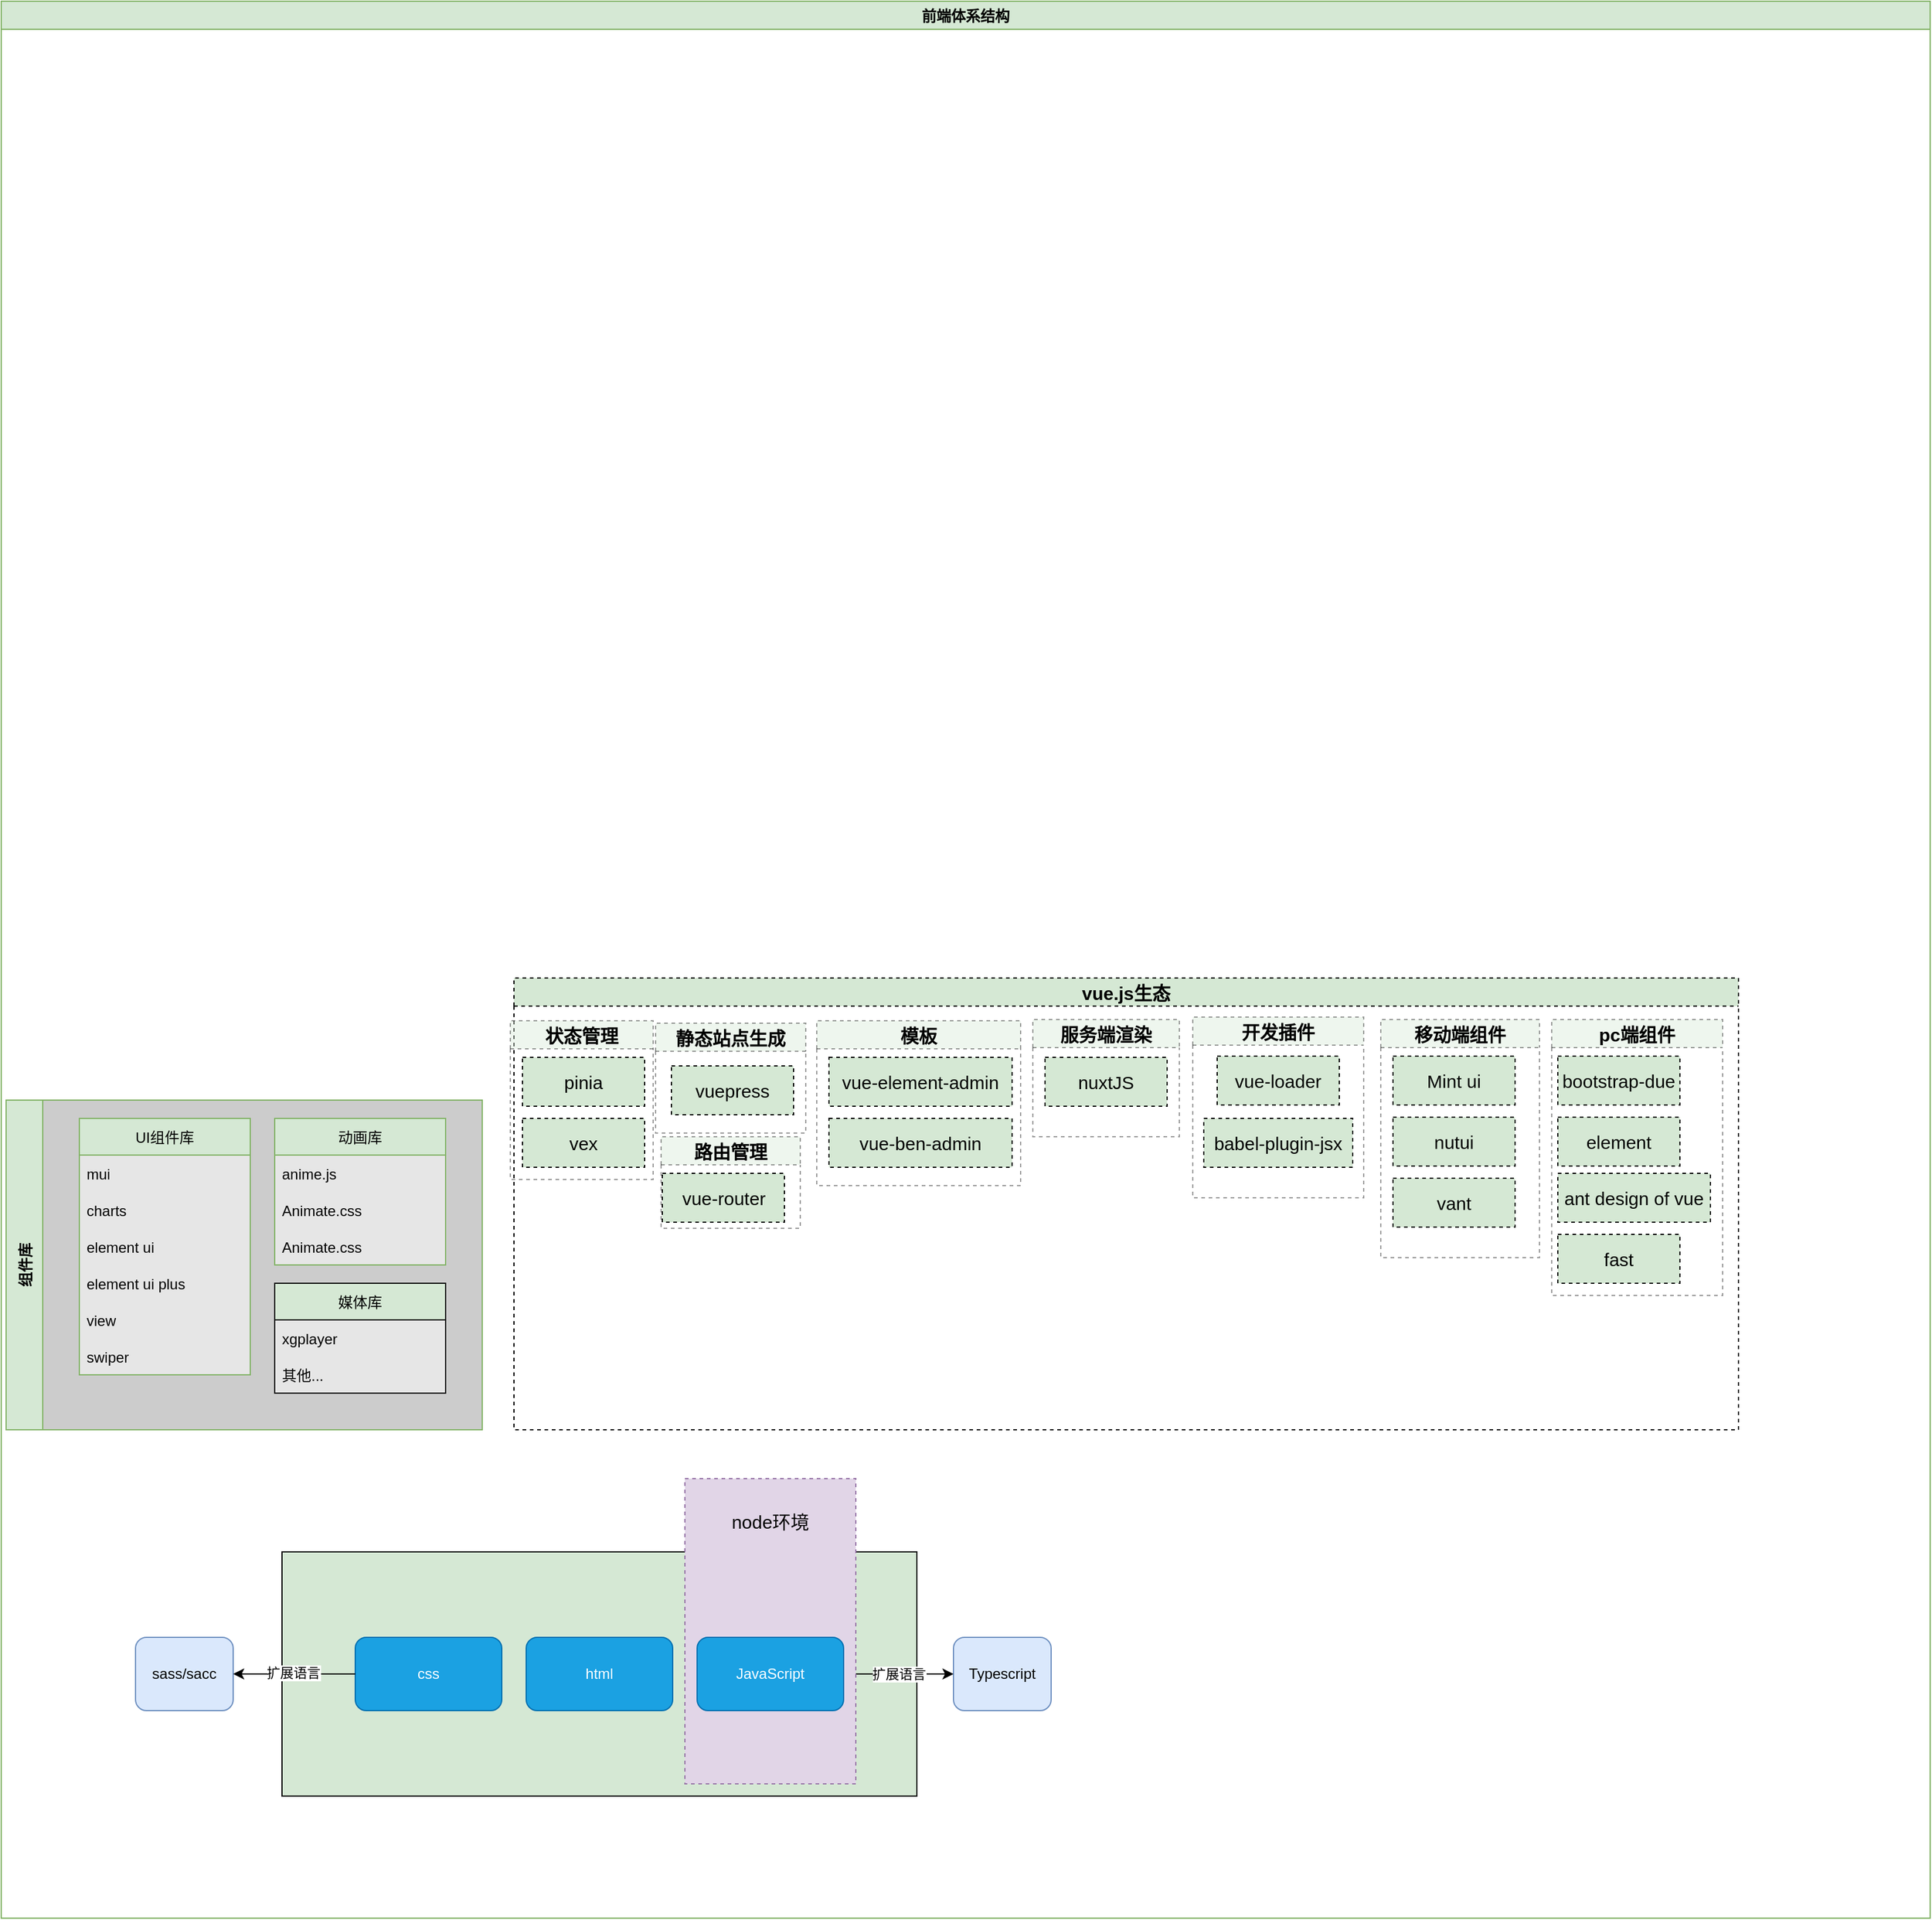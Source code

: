 <mxfile version="20.5.0" type="github">
  <diagram id="prtHgNgQTEPvFCAcTncT" name="Page-1">
    <mxGraphModel dx="1516" dy="1108" grid="1" gridSize="10" guides="1" tooltips="1" connect="1" arrows="1" fold="1" page="1" pageScale="1" pageWidth="827" pageHeight="1169" math="0" shadow="0">
      <root>
        <mxCell id="0" />
        <mxCell id="1" parent="0" />
        <mxCell id="-jn-j5KkJefASaCqUATf-5" value="前端体系结构" style="swimlane;fillColor=#D5E8D4;strokeColor=#82b366;" vertex="1" parent="1">
          <mxGeometry x="20" y="40" width="1580" height="1570" as="geometry" />
        </mxCell>
        <mxCell id="-jn-j5KkJefASaCqUATf-50" value="组件库" style="swimlane;horizontal=0;fillColor=#d5e8d4;strokeColor=#82b366;swimlaneFillColor=#CCCCCC;startSize=30;" vertex="1" parent="-jn-j5KkJefASaCqUATf-5">
          <mxGeometry x="4" y="900" width="390" height="270" as="geometry" />
        </mxCell>
        <mxCell id="-jn-j5KkJefASaCqUATf-37" value="UI组件库" style="swimlane;fontStyle=0;childLayout=stackLayout;horizontal=1;startSize=30;horizontalStack=0;resizeParent=1;resizeParentMax=0;resizeLast=0;collapsible=1;marginBottom=0;fillColor=#d5e8d4;strokeColor=#82b366;gradientColor=none;swimlaneFillColor=#E6E6E6;" vertex="1" parent="-jn-j5KkJefASaCqUATf-50">
          <mxGeometry x="60" y="15" width="140" height="210" as="geometry" />
        </mxCell>
        <mxCell id="-jn-j5KkJefASaCqUATf-48" value="mui" style="text;strokeColor=none;fillColor=none;align=left;verticalAlign=middle;spacingLeft=4;spacingRight=4;overflow=hidden;points=[[0,0.5],[1,0.5]];portConstraint=eastwest;rotatable=0;" vertex="1" parent="-jn-j5KkJefASaCqUATf-37">
          <mxGeometry y="30" width="140" height="30" as="geometry" />
        </mxCell>
        <mxCell id="-jn-j5KkJefASaCqUATf-47" value="charts" style="text;strokeColor=none;fillColor=none;align=left;verticalAlign=middle;spacingLeft=4;spacingRight=4;overflow=hidden;points=[[0,0.5],[1,0.5]];portConstraint=eastwest;rotatable=0;" vertex="1" parent="-jn-j5KkJefASaCqUATf-37">
          <mxGeometry y="60" width="140" height="30" as="geometry" />
        </mxCell>
        <mxCell id="-jn-j5KkJefASaCqUATf-45" value="element ui" style="text;strokeColor=none;fillColor=none;align=left;verticalAlign=middle;spacingLeft=4;spacingRight=4;overflow=hidden;points=[[0,0.5],[1,0.5]];portConstraint=eastwest;rotatable=0;" vertex="1" parent="-jn-j5KkJefASaCqUATf-37">
          <mxGeometry y="90" width="140" height="30" as="geometry" />
        </mxCell>
        <mxCell id="-jn-j5KkJefASaCqUATf-44" value="element ui plus" style="text;strokeColor=none;fillColor=none;align=left;verticalAlign=middle;spacingLeft=4;spacingRight=4;overflow=hidden;points=[[0,0.5],[1,0.5]];portConstraint=eastwest;rotatable=0;" vertex="1" parent="-jn-j5KkJefASaCqUATf-37">
          <mxGeometry y="120" width="140" height="30" as="geometry" />
        </mxCell>
        <mxCell id="-jn-j5KkJefASaCqUATf-43" value="view" style="text;strokeColor=none;fillColor=none;align=left;verticalAlign=middle;spacingLeft=4;spacingRight=4;overflow=hidden;points=[[0,0.5],[1,0.5]];portConstraint=eastwest;rotatable=0;" vertex="1" parent="-jn-j5KkJefASaCqUATf-37">
          <mxGeometry y="150" width="140" height="30" as="geometry" />
        </mxCell>
        <mxCell id="-jn-j5KkJefASaCqUATf-41" value="swiper" style="text;strokeColor=none;fillColor=none;align=left;verticalAlign=middle;spacingLeft=4;spacingRight=4;overflow=hidden;points=[[0,0.5],[1,0.5]];portConstraint=eastwest;rotatable=0;" vertex="1" parent="-jn-j5KkJefASaCqUATf-37">
          <mxGeometry y="180" width="140" height="30" as="geometry" />
        </mxCell>
        <mxCell id="-jn-j5KkJefASaCqUATf-26" value="动画库" style="swimlane;fontStyle=0;childLayout=stackLayout;horizontal=1;startSize=30;horizontalStack=0;resizeParent=1;resizeParentMax=0;resizeLast=0;collapsible=1;marginBottom=0;fillColor=#d5e8d4;strokeColor=#82b366;swimlaneFillColor=#E6E6E6;" vertex="1" parent="-jn-j5KkJefASaCqUATf-50">
          <mxGeometry x="220" y="15" width="140" height="120" as="geometry" />
        </mxCell>
        <mxCell id="-jn-j5KkJefASaCqUATf-27" value="anime.js" style="text;strokeColor=none;fillColor=none;align=left;verticalAlign=middle;spacingLeft=4;spacingRight=4;overflow=hidden;points=[[0,0.5],[1,0.5]];portConstraint=eastwest;rotatable=0;fontStyle=0" vertex="1" parent="-jn-j5KkJefASaCqUATf-26">
          <mxGeometry y="30" width="140" height="30" as="geometry" />
        </mxCell>
        <mxCell id="-jn-j5KkJefASaCqUATf-28" value="Animate.css" style="text;strokeColor=none;fillColor=none;align=left;verticalAlign=middle;spacingLeft=4;spacingRight=4;overflow=hidden;points=[[0,0.5],[1,0.5]];portConstraint=eastwest;rotatable=0;" vertex="1" parent="-jn-j5KkJefASaCqUATf-26">
          <mxGeometry y="60" width="140" height="30" as="geometry" />
        </mxCell>
        <mxCell id="-jn-j5KkJefASaCqUATf-29" value="Animate.css" style="text;strokeColor=none;fillColor=none;align=left;verticalAlign=middle;spacingLeft=4;spacingRight=4;overflow=hidden;points=[[0,0.5],[1,0.5]];portConstraint=eastwest;rotatable=0;" vertex="1" parent="-jn-j5KkJefASaCqUATf-26">
          <mxGeometry y="90" width="140" height="30" as="geometry" />
        </mxCell>
        <mxCell id="-jn-j5KkJefASaCqUATf-55" value="媒体库" style="swimlane;fontStyle=0;childLayout=stackLayout;horizontal=1;startSize=30;horizontalStack=0;resizeParent=1;resizeParentMax=0;resizeLast=0;collapsible=1;marginBottom=0;gradientColor=none;fillColor=#D5E8D4;swimlaneFillColor=#E6E6E6;" vertex="1" parent="-jn-j5KkJefASaCqUATf-50">
          <mxGeometry x="220" y="150" width="140" height="90" as="geometry" />
        </mxCell>
        <mxCell id="-jn-j5KkJefASaCqUATf-56" value="xgplayer" style="text;strokeColor=none;fillColor=none;align=left;verticalAlign=middle;spacingLeft=4;spacingRight=4;overflow=hidden;points=[[0,0.5],[1,0.5]];portConstraint=eastwest;rotatable=0;" vertex="1" parent="-jn-j5KkJefASaCqUATf-55">
          <mxGeometry y="30" width="140" height="30" as="geometry" />
        </mxCell>
        <mxCell id="-jn-j5KkJefASaCqUATf-57" value="其他..." style="text;strokeColor=none;fillColor=none;align=left;verticalAlign=middle;spacingLeft=4;spacingRight=4;overflow=hidden;points=[[0,0.5],[1,0.5]];portConstraint=eastwest;rotatable=0;" vertex="1" parent="-jn-j5KkJefASaCqUATf-55">
          <mxGeometry y="60" width="140" height="30" as="geometry" />
        </mxCell>
        <mxCell id="-jn-j5KkJefASaCqUATf-66" value="" style="rounded=0;whiteSpace=wrap;html=1;fillColor=#D5E8D4;gradientColor=none;" vertex="1" parent="-jn-j5KkJefASaCqUATf-5">
          <mxGeometry x="230" y="1270" width="520" height="200" as="geometry" />
        </mxCell>
        <mxCell id="-jn-j5KkJefASaCqUATf-6" value="css" style="rounded=1;whiteSpace=wrap;html=1;fillColor=#1ba1e2;strokeColor=#006EAF;fontColor=#ffffff;" vertex="1" parent="-jn-j5KkJefASaCqUATf-5">
          <mxGeometry x="290" y="1340" width="120" height="60" as="geometry" />
        </mxCell>
        <mxCell id="-jn-j5KkJefASaCqUATf-7" value="html" style="rounded=1;whiteSpace=wrap;html=1;fillColor=#1ba1e2;strokeColor=#006EAF;fontColor=#ffffff;" vertex="1" parent="-jn-j5KkJefASaCqUATf-5">
          <mxGeometry x="430" y="1340" width="120" height="60" as="geometry" />
        </mxCell>
        <mxCell id="-jn-j5KkJefASaCqUATf-11" value="sass/sacc" style="rounded=1;whiteSpace=wrap;html=1;fillColor=#dae8fc;strokeColor=#6c8ebf;" vertex="1" parent="-jn-j5KkJefASaCqUATf-5">
          <mxGeometry x="110" y="1340" width="80" height="60" as="geometry" />
        </mxCell>
        <mxCell id="-jn-j5KkJefASaCqUATf-12" value="" style="edgeStyle=orthogonalEdgeStyle;rounded=0;orthogonalLoop=1;jettySize=auto;html=1;" edge="1" parent="-jn-j5KkJefASaCqUATf-5" source="-jn-j5KkJefASaCqUATf-6" target="-jn-j5KkJefASaCqUATf-11">
          <mxGeometry relative="1" as="geometry" />
        </mxCell>
        <mxCell id="-jn-j5KkJefASaCqUATf-68" value="扩展语言" style="edgeLabel;html=1;align=center;verticalAlign=middle;resizable=0;points=[];" vertex="1" connectable="0" parent="-jn-j5KkJefASaCqUATf-12">
          <mxGeometry x="0.017" y="-1" relative="1" as="geometry">
            <mxPoint as="offset" />
          </mxGeometry>
        </mxCell>
        <mxCell id="-jn-j5KkJefASaCqUATf-13" value="Typescript" style="rounded=1;whiteSpace=wrap;html=1;fillColor=#dae8fc;strokeColor=#6c8ebf;" vertex="1" parent="-jn-j5KkJefASaCqUATf-5">
          <mxGeometry x="780" y="1340" width="80" height="60" as="geometry" />
        </mxCell>
        <mxCell id="-jn-j5KkJefASaCqUATf-14" value="扩展语言" style="edgeStyle=orthogonalEdgeStyle;rounded=0;orthogonalLoop=1;jettySize=auto;html=1;" edge="1" parent="-jn-j5KkJefASaCqUATf-5" source="-jn-j5KkJefASaCqUATf-8" target="-jn-j5KkJefASaCqUATf-13">
          <mxGeometry relative="1" as="geometry" />
        </mxCell>
        <mxCell id="-jn-j5KkJefASaCqUATf-69" value="" style="rounded=0;whiteSpace=wrap;html=1;fontSize=15;fillColor=#e1d5e7;strokeColor=#9673a6;dashed=1;" vertex="1" parent="-jn-j5KkJefASaCqUATf-5">
          <mxGeometry x="560" y="1210" width="140" height="250" as="geometry" />
        </mxCell>
        <mxCell id="-jn-j5KkJefASaCqUATf-8" value="JavaScript" style="rounded=1;whiteSpace=wrap;html=1;fillColor=#1ba1e2;strokeColor=#006EAF;fontColor=#ffffff;" vertex="1" parent="-jn-j5KkJefASaCqUATf-5">
          <mxGeometry x="570" y="1340" width="120" height="60" as="geometry" />
        </mxCell>
        <mxCell id="-jn-j5KkJefASaCqUATf-70" value="node环境" style="text;html=1;strokeColor=none;fillColor=none;align=center;verticalAlign=middle;whiteSpace=wrap;rounded=0;dashed=1;fontSize=15;" vertex="1" parent="-jn-j5KkJefASaCqUATf-5">
          <mxGeometry x="590" y="1230" width="80" height="30" as="geometry" />
        </mxCell>
        <mxCell id="-jn-j5KkJefASaCqUATf-111" value="vue.js生态" style="swimlane;dashed=1;fontSize=15;fillColor=#D5E8D4;gradientColor=none;" vertex="1" parent="-jn-j5KkJefASaCqUATf-5">
          <mxGeometry x="420" y="800" width="1003" height="370" as="geometry" />
        </mxCell>
        <mxCell id="-jn-j5KkJefASaCqUATf-243" value="移动端组件" style="swimlane;dashed=1;fontSize=15;fillColor=#D5E8D4;gradientColor=none;opacity=40;" vertex="1" parent="-jn-j5KkJefASaCqUATf-111">
          <mxGeometry x="710" y="34" width="130" height="195" as="geometry" />
        </mxCell>
        <mxCell id="-jn-j5KkJefASaCqUATf-252" value="nutui" style="rounded=0;whiteSpace=wrap;html=1;dashed=1;fontSize=15;fillColor=#D5E8D4;gradientColor=none;" vertex="1" parent="-jn-j5KkJefASaCqUATf-243">
          <mxGeometry x="10" y="80" width="100" height="40" as="geometry" />
        </mxCell>
        <mxCell id="-jn-j5KkJefASaCqUATf-227" value="Mint ui" style="rounded=0;whiteSpace=wrap;html=1;dashed=1;fontSize=15;fillColor=#D5E8D4;gradientColor=none;" vertex="1" parent="-jn-j5KkJefASaCqUATf-243">
          <mxGeometry x="10" y="30" width="100" height="40" as="geometry" />
        </mxCell>
        <mxCell id="-jn-j5KkJefASaCqUATf-241" value="vant" style="rounded=0;whiteSpace=wrap;html=1;dashed=1;fontSize=15;fillColor=#D5E8D4;gradientColor=none;" vertex="1" parent="-jn-j5KkJefASaCqUATf-243">
          <mxGeometry x="10" y="130" width="100" height="40" as="geometry" />
        </mxCell>
        <mxCell id="-jn-j5KkJefASaCqUATf-253" value="pc端组件" style="swimlane;dashed=1;fontSize=15;fillColor=#D5E8D4;gradientColor=none;opacity=40;" vertex="1" parent="-jn-j5KkJefASaCqUATf-111">
          <mxGeometry x="850" y="34" width="140" height="226" as="geometry" />
        </mxCell>
        <mxCell id="-jn-j5KkJefASaCqUATf-228" value="bootstrap-due" style="rounded=0;whiteSpace=wrap;html=1;dashed=1;fontSize=15;fillColor=#D5E8D4;gradientColor=none;" vertex="1" parent="-jn-j5KkJefASaCqUATf-253">
          <mxGeometry x="5" y="30" width="100" height="40" as="geometry" />
        </mxCell>
        <mxCell id="-jn-j5KkJefASaCqUATf-254" value="element" style="rounded=0;whiteSpace=wrap;html=1;dashed=1;fontSize=15;fillColor=#D5E8D4;gradientColor=none;" vertex="1" parent="-jn-j5KkJefASaCqUATf-253">
          <mxGeometry x="5" y="80" width="100" height="40" as="geometry" />
        </mxCell>
        <mxCell id="-jn-j5KkJefASaCqUATf-257" value="ant design of vue" style="rounded=0;whiteSpace=wrap;html=1;dashed=1;fontSize=15;fillColor=#D5E8D4;gradientColor=none;" vertex="1" parent="-jn-j5KkJefASaCqUATf-253">
          <mxGeometry x="5" y="126" width="125" height="40" as="geometry" />
        </mxCell>
        <mxCell id="-jn-j5KkJefASaCqUATf-258" value="fast" style="rounded=0;whiteSpace=wrap;html=1;dashed=1;fontSize=15;fillColor=#D5E8D4;gradientColor=none;" vertex="1" parent="-jn-j5KkJefASaCqUATf-253">
          <mxGeometry x="5" y="176" width="100" height="40" as="geometry" />
        </mxCell>
        <mxCell id="-jn-j5KkJefASaCqUATf-256" value="开发插件" style="swimlane;dashed=1;fontSize=15;fillColor=#D5E8D4;gradientColor=none;opacity=40;" vertex="1" parent="-jn-j5KkJefASaCqUATf-111">
          <mxGeometry x="556" y="32" width="140" height="148" as="geometry" />
        </mxCell>
        <mxCell id="-jn-j5KkJefASaCqUATf-117" value="vue-loader" style="rounded=0;whiteSpace=wrap;html=1;dashed=1;fontSize=15;fillColor=#D5E8D4;gradientColor=none;" vertex="1" parent="-jn-j5KkJefASaCqUATf-256">
          <mxGeometry x="20" y="32" width="100" height="40" as="geometry" />
        </mxCell>
        <mxCell id="-jn-j5KkJefASaCqUATf-201" value="babel-plugin-jsx" style="rounded=0;whiteSpace=wrap;html=1;dashed=1;fontSize=15;fillColor=#D5E8D4;gradientColor=none;" vertex="1" parent="-jn-j5KkJefASaCqUATf-256">
          <mxGeometry x="9" y="83" width="122" height="40" as="geometry" />
        </mxCell>
        <mxCell id="-jn-j5KkJefASaCqUATf-259" value="服务端渲染" style="swimlane;dashed=1;fontSize=15;fillColor=#D5E8D4;gradientColor=none;opacity=40;" vertex="1" parent="-jn-j5KkJefASaCqUATf-111">
          <mxGeometry x="425" y="34" width="120" height="96" as="geometry" />
        </mxCell>
        <mxCell id="-jn-j5KkJefASaCqUATf-260" value="nuxtJS" style="rounded=0;whiteSpace=wrap;html=1;dashed=1;fontSize=15;fillColor=#D5E8D4;gradientColor=none;" vertex="1" parent="-jn-j5KkJefASaCqUATf-259">
          <mxGeometry x="10" y="31" width="100" height="40" as="geometry" />
        </mxCell>
        <mxCell id="-jn-j5KkJefASaCqUATf-261" value="模板" style="swimlane;dashed=1;fontSize=15;fillColor=#D5E8D4;gradientColor=none;opacity=40;" vertex="1" parent="-jn-j5KkJefASaCqUATf-111">
          <mxGeometry x="248" y="35" width="167" height="135" as="geometry" />
        </mxCell>
        <mxCell id="-jn-j5KkJefASaCqUATf-262" value="vue-element-admin" style="rounded=0;whiteSpace=wrap;html=1;dashed=1;fontSize=15;fillColor=#D5E8D4;gradientColor=none;" vertex="1" parent="-jn-j5KkJefASaCqUATf-261">
          <mxGeometry x="10" y="30" width="150" height="40" as="geometry" />
        </mxCell>
        <mxCell id="-jn-j5KkJefASaCqUATf-263" value="vue-ben-admin" style="rounded=0;whiteSpace=wrap;html=1;dashed=1;fontSize=15;fillColor=#D5E8D4;gradientColor=none;" vertex="1" parent="-jn-j5KkJefASaCqUATf-261">
          <mxGeometry x="10" y="80" width="150" height="40" as="geometry" />
        </mxCell>
        <mxCell id="-jn-j5KkJefASaCqUATf-264" value="静态站点生成" style="swimlane;dashed=1;fontSize=15;fillColor=#D5E8D4;gradientColor=none;opacity=40;" vertex="1" parent="-jn-j5KkJefASaCqUATf-111">
          <mxGeometry x="116" y="37" width="123" height="90" as="geometry" />
        </mxCell>
        <mxCell id="-jn-j5KkJefASaCqUATf-118" value="vuepress" style="rounded=0;whiteSpace=wrap;html=1;dashed=1;fontSize=15;fillColor=#D5E8D4;gradientColor=none;" vertex="1" parent="-jn-j5KkJefASaCqUATf-264">
          <mxGeometry x="13" y="35" width="100" height="40" as="geometry" />
        </mxCell>
        <mxCell id="-jn-j5KkJefASaCqUATf-266" value="路由管理" style="swimlane;dashed=1;fontSize=15;fillColor=#D5E8D4;gradientColor=none;opacity=40;" vertex="1" parent="-jn-j5KkJefASaCqUATf-111">
          <mxGeometry x="120.5" y="130" width="114" height="75" as="geometry" />
        </mxCell>
        <mxCell id="-jn-j5KkJefASaCqUATf-113" value="vue-router" style="rounded=0;whiteSpace=wrap;html=1;dashed=1;fontSize=15;fillColor=#D5E8D4;gradientColor=none;" vertex="1" parent="-jn-j5KkJefASaCqUATf-266">
          <mxGeometry x="1" y="30" width="100" height="40" as="geometry" />
        </mxCell>
        <mxCell id="-jn-j5KkJefASaCqUATf-267" value="状态管理" style="swimlane;dashed=1;fontSize=15;fillColor=#D5E8D4;gradientColor=none;opacity=40;" vertex="1" parent="-jn-j5KkJefASaCqUATf-111">
          <mxGeometry x="-3" y="35" width="117" height="130" as="geometry" />
        </mxCell>
        <mxCell id="-jn-j5KkJefASaCqUATf-114" value="pinia" style="rounded=0;whiteSpace=wrap;html=1;dashed=1;fontSize=15;fillColor=#D5E8D4;gradientColor=none;" vertex="1" parent="-jn-j5KkJefASaCqUATf-267">
          <mxGeometry x="10" y="30" width="100" height="40" as="geometry" />
        </mxCell>
        <mxCell id="-jn-j5KkJefASaCqUATf-115" value="vex" style="rounded=0;whiteSpace=wrap;html=1;dashed=1;fontSize=15;fillColor=#D5E8D4;gradientColor=none;" vertex="1" parent="-jn-j5KkJefASaCqUATf-267">
          <mxGeometry x="10" y="80" width="100" height="40" as="geometry" />
        </mxCell>
      </root>
    </mxGraphModel>
  </diagram>
</mxfile>
